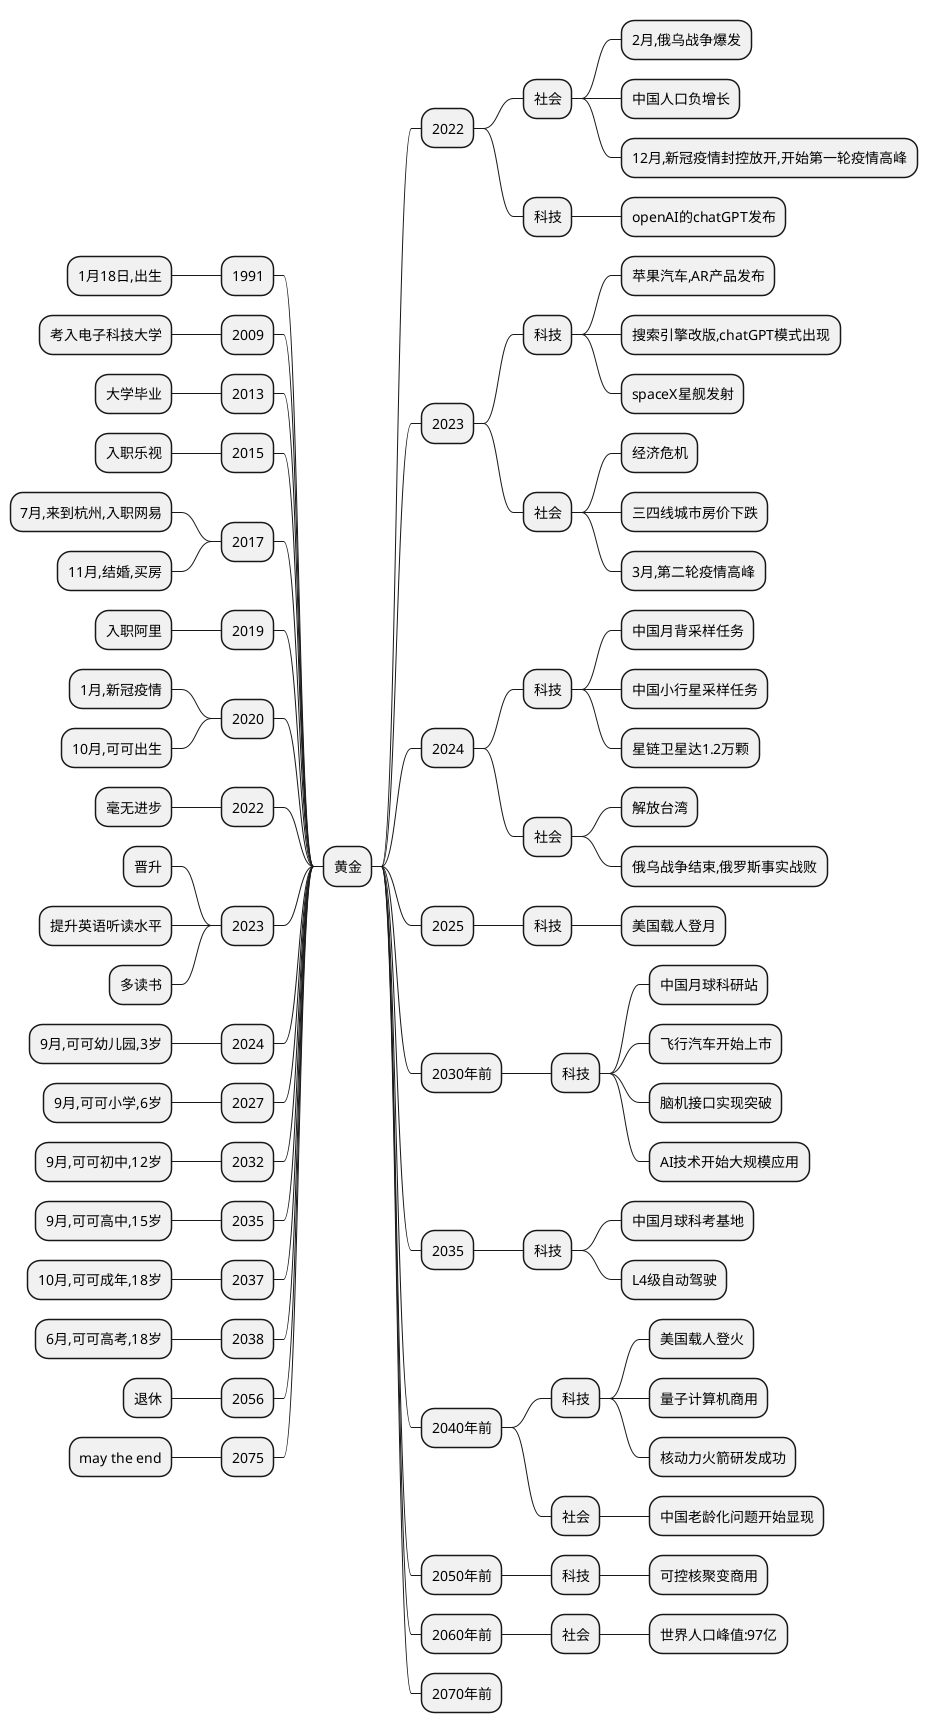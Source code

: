 @startmindmap 黄金
* 黄金

left side

** 1991
*** 1月18日,出生
** 2009
*** 考入电子科技大学
** 2013
*** 大学毕业
** 2015
*** 入职乐视
** 2017
*** 7月,来到杭州,入职网易
*** 11月,结婚,买房
** 2019
*** 入职阿里
** 2020
*** 1月,新冠疫情
*** 10月,可可出生
** 2022
*** 毫无进步

** 2023
*** 晋升
*** 提升英语听读水平
*** 多读书

** 2024
*** 9月,可可幼儿园,3岁

** 2027
*** 9月,可可小学,6岁

** 2032
*** 9月,可可初中,12岁

** 2035
*** 9月,可可高中,15岁

** 2037
*** 10月,可可成年,18岁

** 2038
*** 6月,可可高考,18岁

** 2056
*** 退休

** 2075
*** may the end


right side

** 2022
*** 社会
**** 2月,俄乌战争爆发
**** 中国人口负增长
**** 12月,新冠疫情封控放开,开始第一轮疫情高峰
*** 科技
**** openAI的chatGPT发布

** 2023
*** 科技
**** 苹果汽车,AR产品发布
**** 搜索引擎改版,chatGPT模式出现
**** spaceX星舰发射
*** 社会
**** 经济危机
**** 三四线城市房价下跌
**** 3月,第二轮疫情高峰

** 2024
*** 科技
**** 中国月背采样任务
**** 中国小行星采样任务
**** 星链卫星达1.2万颗
*** 社会
**** 解放台湾
**** 俄乌战争结束,俄罗斯事实战败


** 2025
*** 科技
**** 美国载人登月


** 2030年前
*** 科技
**** 中国月球科研站
**** 飞行汽车开始上市
**** 脑机接口实现突破
**** AI技术开始大规模应用


** 2035
*** 科技
**** 中国月球科考基地
**** L4级自动驾驶


** 2040年前
*** 科技
**** 美国载人登火
**** 量子计算机商用
**** 核动力火箭研发成功
*** 社会
**** 中国老龄化问题开始显现


** 2050年前
*** 科技
**** 可控核聚变商用


** 2060年前
*** 社会
**** 世界人口峰值:97亿



** 2070年前

@endmindmap